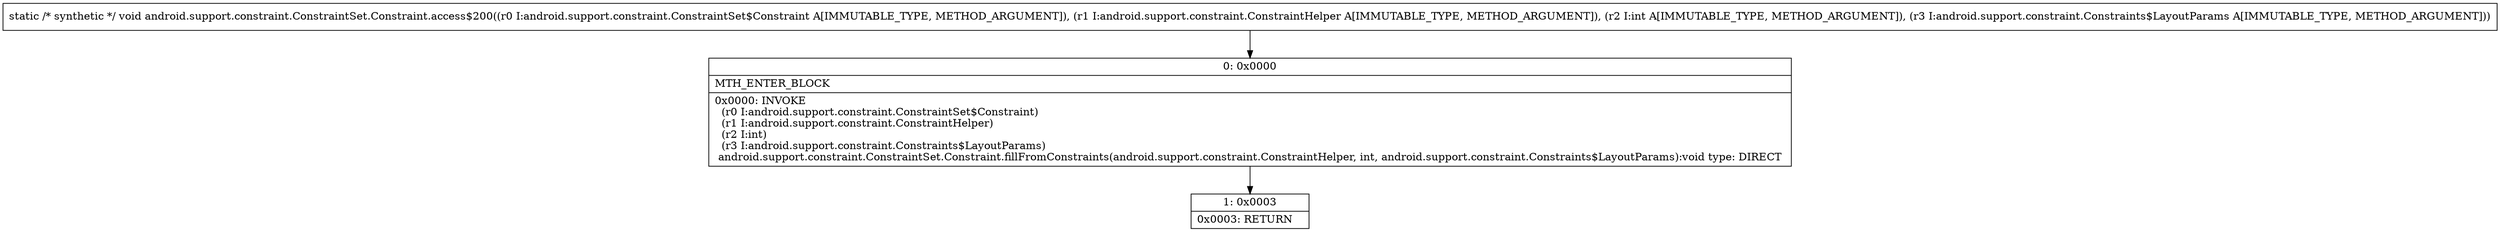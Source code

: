 digraph "CFG forandroid.support.constraint.ConstraintSet.Constraint.access$200(Landroid\/support\/constraint\/ConstraintSet$Constraint;Landroid\/support\/constraint\/ConstraintHelper;ILandroid\/support\/constraint\/Constraints$LayoutParams;)V" {
Node_0 [shape=record,label="{0\:\ 0x0000|MTH_ENTER_BLOCK\l|0x0000: INVOKE  \l  (r0 I:android.support.constraint.ConstraintSet$Constraint)\l  (r1 I:android.support.constraint.ConstraintHelper)\l  (r2 I:int)\l  (r3 I:android.support.constraint.Constraints$LayoutParams)\l android.support.constraint.ConstraintSet.Constraint.fillFromConstraints(android.support.constraint.ConstraintHelper, int, android.support.constraint.Constraints$LayoutParams):void type: DIRECT \l}"];
Node_1 [shape=record,label="{1\:\ 0x0003|0x0003: RETURN   \l}"];
MethodNode[shape=record,label="{static \/* synthetic *\/ void android.support.constraint.ConstraintSet.Constraint.access$200((r0 I:android.support.constraint.ConstraintSet$Constraint A[IMMUTABLE_TYPE, METHOD_ARGUMENT]), (r1 I:android.support.constraint.ConstraintHelper A[IMMUTABLE_TYPE, METHOD_ARGUMENT]), (r2 I:int A[IMMUTABLE_TYPE, METHOD_ARGUMENT]), (r3 I:android.support.constraint.Constraints$LayoutParams A[IMMUTABLE_TYPE, METHOD_ARGUMENT])) }"];
MethodNode -> Node_0;
Node_0 -> Node_1;
}

